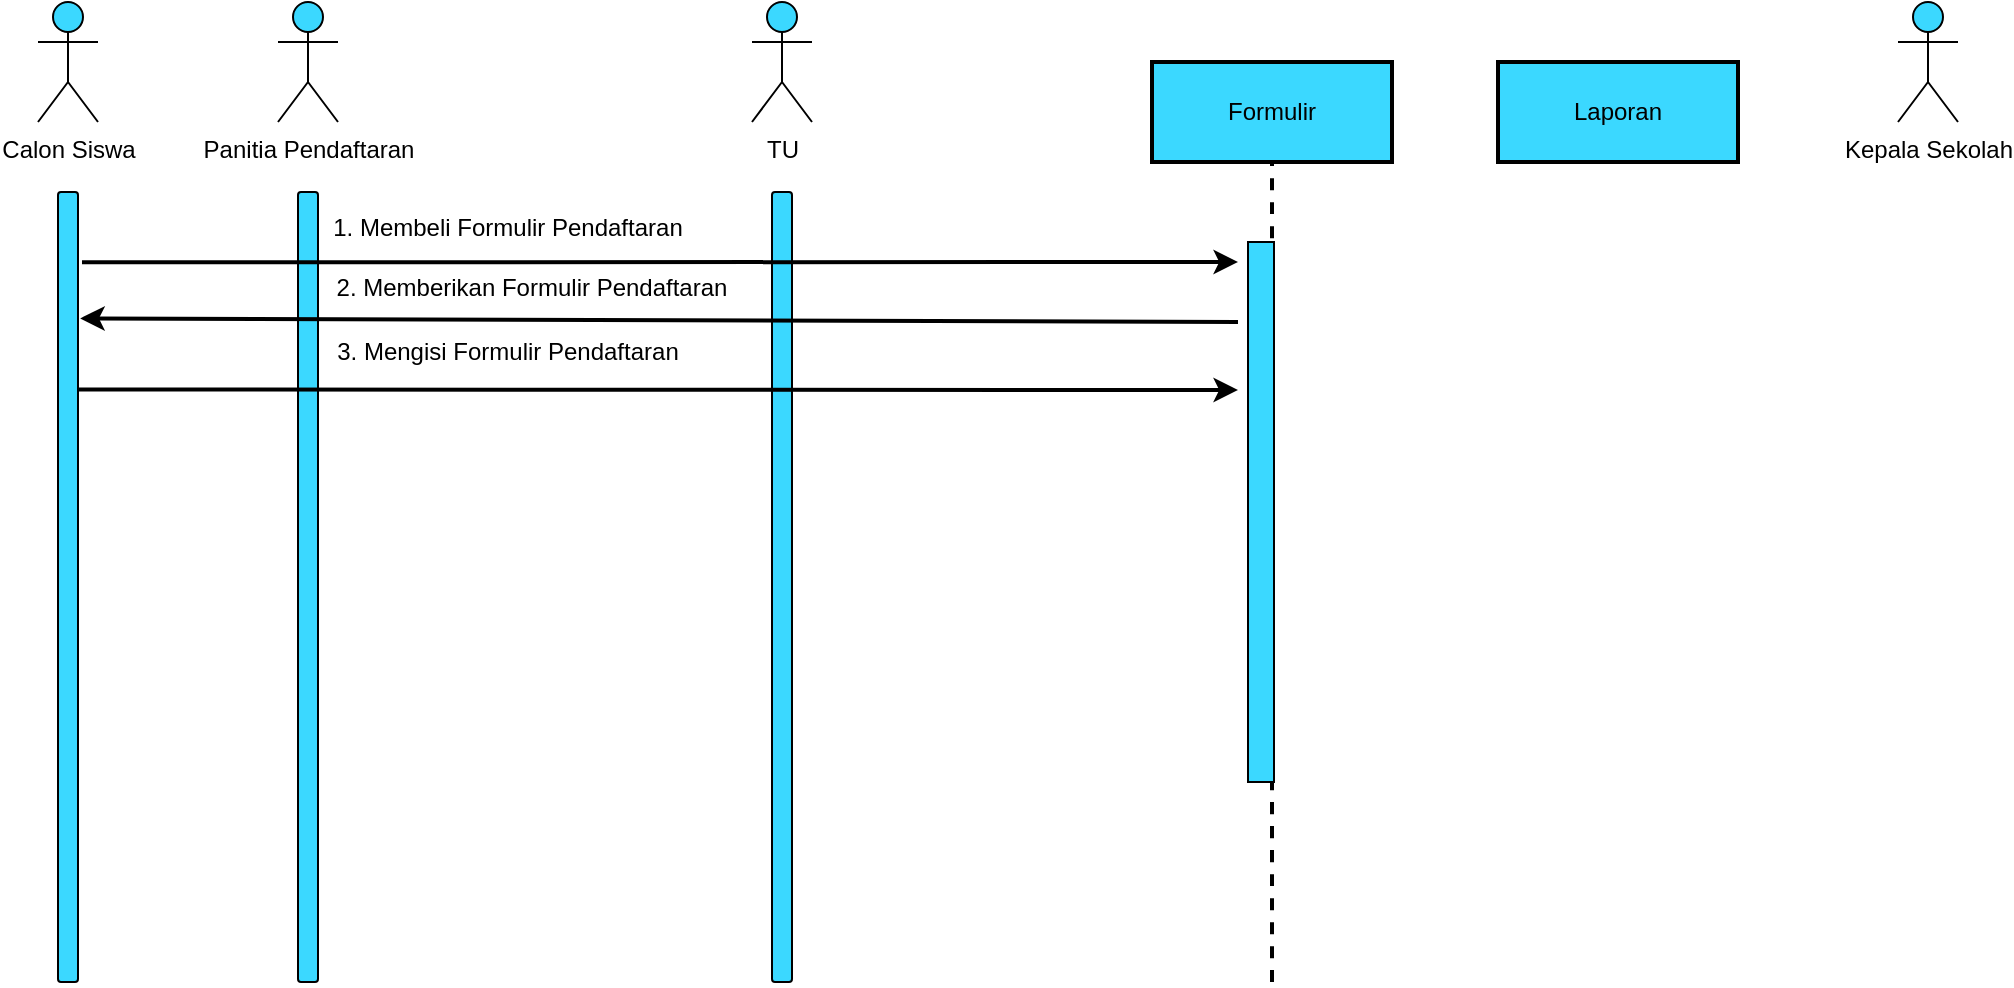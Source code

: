 <mxfile version="20.0.3" type="github">
  <diagram id="9a_Z9g353_YjI_8DOcAw" name="Page-1">
    <mxGraphModel dx="1580" dy="774" grid="1" gridSize="10" guides="1" tooltips="1" connect="1" arrows="1" fold="1" page="1" pageScale="1" pageWidth="827" pageHeight="1169" math="0" shadow="0">
      <root>
        <mxCell id="0" />
        <mxCell id="1" parent="0" />
        <mxCell id="oH6bqJKzUyiMTtH8EQfu-1" value="Calon Siswa" style="shape=umlActor;verticalLabelPosition=bottom;verticalAlign=top;html=1;outlineConnect=0;fillColor=#3BD8FF;" vertex="1" parent="1">
          <mxGeometry x="150" y="150" width="30" height="60" as="geometry" />
        </mxCell>
        <mxCell id="oH6bqJKzUyiMTtH8EQfu-2" value="Panitia Pendaftaran" style="shape=umlActor;verticalLabelPosition=bottom;verticalAlign=top;html=1;outlineConnect=0;fillColor=#3BD8FF;" vertex="1" parent="1">
          <mxGeometry x="270" y="150" width="30" height="60" as="geometry" />
        </mxCell>
        <mxCell id="oH6bqJKzUyiMTtH8EQfu-3" value="TU" style="shape=umlActor;verticalLabelPosition=bottom;verticalAlign=top;html=1;outlineConnect=0;fillColor=#3BD8FF;" vertex="1" parent="1">
          <mxGeometry x="507" y="150" width="30" height="60" as="geometry" />
        </mxCell>
        <mxCell id="oH6bqJKzUyiMTtH8EQfu-6" value="Kepala Sekolah" style="shape=umlActor;verticalLabelPosition=bottom;verticalAlign=top;html=1;outlineConnect=0;fillColor=#3BD8FF;" vertex="1" parent="1">
          <mxGeometry x="1080" y="150" width="30" height="60" as="geometry" />
        </mxCell>
        <mxCell id="oH6bqJKzUyiMTtH8EQfu-15" value="" style="rounded=1;whiteSpace=wrap;html=1;fillColor=#3BD8FF;rotation=-90;" vertex="1" parent="1">
          <mxGeometry x="-32.5" y="437.5" width="395" height="10" as="geometry" />
        </mxCell>
        <mxCell id="oH6bqJKzUyiMTtH8EQfu-17" value="" style="rounded=1;whiteSpace=wrap;html=1;fillColor=#3BD8FF;rotation=-90;" vertex="1" parent="1">
          <mxGeometry x="87.5" y="437.5" width="395" height="10" as="geometry" />
        </mxCell>
        <mxCell id="oH6bqJKzUyiMTtH8EQfu-18" value="" style="rounded=1;whiteSpace=wrap;html=1;fillColor=#3BD8FF;rotation=-90;" vertex="1" parent="1">
          <mxGeometry x="324.5" y="437.5" width="395" height="10" as="geometry" />
        </mxCell>
        <mxCell id="oH6bqJKzUyiMTtH8EQfu-19" value="Formulir" style="rounded=0;whiteSpace=wrap;html=1;fillColor=#3BD8FF;strokeWidth=2;" vertex="1" parent="1">
          <mxGeometry x="707" y="180" width="120" height="50" as="geometry" />
        </mxCell>
        <mxCell id="oH6bqJKzUyiMTtH8EQfu-20" value="Laporan" style="rounded=0;whiteSpace=wrap;html=1;fillColor=#3BD8FF;strokeWidth=2;" vertex="1" parent="1">
          <mxGeometry x="880" y="180" width="120" height="50" as="geometry" />
        </mxCell>
        <mxCell id="oH6bqJKzUyiMTtH8EQfu-21" value="" style="endArrow=classic;html=1;rounded=0;exitX=0.911;exitY=1.2;exitDx=0;exitDy=0;exitPerimeter=0;strokeWidth=2;" edge="1" parent="1" source="oH6bqJKzUyiMTtH8EQfu-15">
          <mxGeometry width="50" height="50" relative="1" as="geometry">
            <mxPoint x="390" y="450" as="sourcePoint" />
            <mxPoint x="750" y="280" as="targetPoint" />
          </mxGeometry>
        </mxCell>
        <mxCell id="oH6bqJKzUyiMTtH8EQfu-25" value="" style="endArrow=none;dashed=1;html=1;strokeColor=default;strokeWidth=2;curved=1;entryX=0.5;entryY=1;entryDx=0;entryDy=0;" edge="1" parent="1" target="oH6bqJKzUyiMTtH8EQfu-19">
          <mxGeometry width="50" height="50" relative="1" as="geometry">
            <mxPoint x="767" y="640" as="sourcePoint" />
            <mxPoint x="810" y="230" as="targetPoint" />
          </mxGeometry>
        </mxCell>
        <mxCell id="oH6bqJKzUyiMTtH8EQfu-26" value="" style="rounded=0;whiteSpace=wrap;html=1;strokeWidth=1;fillColor=#3BD8FF;" vertex="1" parent="1">
          <mxGeometry x="755" y="270" width="13" height="270" as="geometry" />
        </mxCell>
        <mxCell id="oH6bqJKzUyiMTtH8EQfu-30" value="1. Membeli Formulir Pendaftaran" style="text;html=1;strokeColor=none;fillColor=none;align=center;verticalAlign=middle;whiteSpace=wrap;rounded=0;" vertex="1" parent="1">
          <mxGeometry x="275" y="248" width="220" height="30" as="geometry" />
        </mxCell>
        <mxCell id="oH6bqJKzUyiMTtH8EQfu-31" value="" style="endArrow=classic;html=1;rounded=0;exitX=0.75;exitY=1;exitDx=0;exitDy=0;strokeWidth=2;" edge="1" parent="1" source="oH6bqJKzUyiMTtH8EQfu-15">
          <mxGeometry width="50" height="50" relative="1" as="geometry">
            <mxPoint x="172" y="360.005" as="sourcePoint" />
            <mxPoint x="750" y="344" as="targetPoint" />
            <Array as="points">
              <mxPoint x="710" y="344" />
            </Array>
          </mxGeometry>
        </mxCell>
        <mxCell id="oH6bqJKzUyiMTtH8EQfu-32" value="2. Memberikan Formulir Pendaftaran" style="text;html=1;strokeColor=none;fillColor=none;align=center;verticalAlign=middle;whiteSpace=wrap;rounded=0;" vertex="1" parent="1">
          <mxGeometry x="287" y="278" width="220" height="30" as="geometry" />
        </mxCell>
        <mxCell id="oH6bqJKzUyiMTtH8EQfu-33" value="3. Mengisi Formulir Pendaftaran" style="text;html=1;strokeColor=none;fillColor=none;align=center;verticalAlign=middle;whiteSpace=wrap;rounded=0;" vertex="1" parent="1">
          <mxGeometry x="275" y="310" width="220" height="30" as="geometry" />
        </mxCell>
        <mxCell id="oH6bqJKzUyiMTtH8EQfu-34" value="" style="endArrow=classic;html=1;rounded=0;strokeWidth=2;entryX=0.84;entryY=1.111;entryDx=0;entryDy=0;entryPerimeter=0;" edge="1" parent="1" target="oH6bqJKzUyiMTtH8EQfu-15">
          <mxGeometry width="50" height="50" relative="1" as="geometry">
            <mxPoint x="750" y="310" as="sourcePoint" />
            <mxPoint x="765.156" y="320.5" as="targetPoint" />
          </mxGeometry>
        </mxCell>
      </root>
    </mxGraphModel>
  </diagram>
</mxfile>
